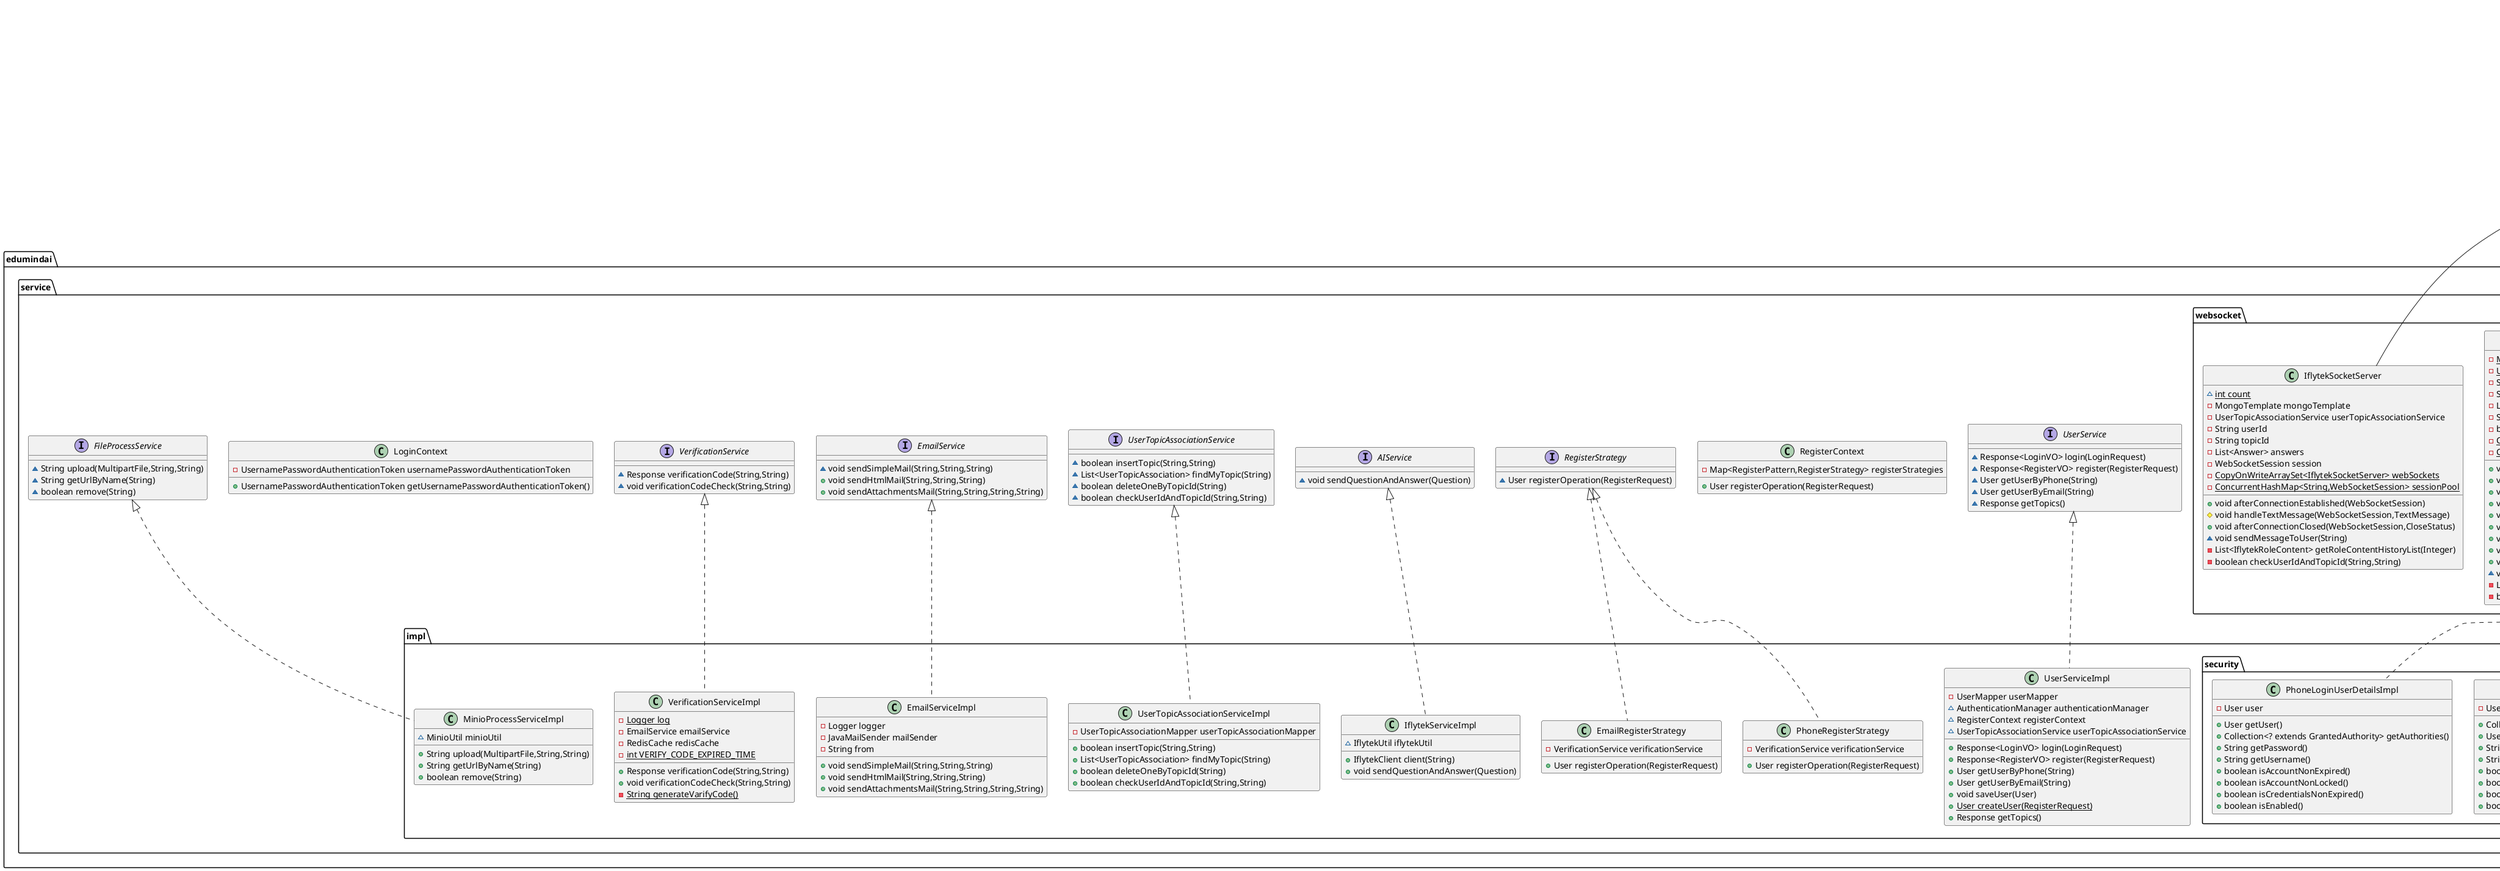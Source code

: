 @startuml
interface edumindai.service.UserService {
~ Response<LoginVO> login(LoginRequest)
~ Response<RegisterVO> register(RegisterRequest)
~ User getUserByPhone(String)
~ User getUserByEmail(String)
~ Response getTopics()
}

class edumindai.service.RegisterContext {
- Map<RegisterPattern,RegisterStrategy> registerStrategies
+ User registerOperation(RegisterRequest)
}


interface edumindai.service.RegisterStrategy {
~ User registerOperation(RegisterRequest)
}

interface edumindai.service.AIService {
~ void sendQuestionAndAnswer(Question)
}

class edumindai.service.impl.MinioProcessServiceImpl {
~ MinioUtil minioUtil
+ String upload(MultipartFile,String,String)
+ String getUrlByName(String)
+ boolean remove(String)
}


class edumindai.service.impl.PhoneRegisterStrategy {
- VerificationService verificationService
+ User registerOperation(RegisterRequest)
}


interface edumindai.service.UserTopicAssociationService {
~ boolean insertTopic(String,String)
~ List<UserTopicAssociation> findMyTopic(String)
~ boolean deleteOneByTopicId(String)
~ boolean checkUserIdAndTopicId(String,String)
}

class edumindai.service.websocket.IflytekClient {
+ {static} Gson gson
~ Session session
- String topicId
+ boolean isClose
- Queue<Answer> messageQueue
+ {static} Map<String,Queue<Answer>> messageMap
+ void open(Session)
+ void onClose()
+ void onMessage(String)
+ void sendMessage(String)
+ void close()
}


class edumindai.service.impl.UserServiceImpl {
- UserMapper userMapper
~ AuthenticationManager authenticationManager
~ RegisterContext registerContext
~ UserTopicAssociationService userTopicAssociationService
+ Response<LoginVO> login(LoginRequest)
+ Response<RegisterVO> register(RegisterRequest)
+ User getUserByPhone(String)
+ User getUserByEmail(String)
+ void saveUser(User)
+ {static} User createUser(RegisterRequest)
+ Response getTopics()
}


class edumindai.service.websocket.AIWebSocketServer {
- {static} MongoTemplate mongoTemplate
- {static} UserTopicAssociationService userTopicAssociationService
- String userId
- String topicId
- List<Answer> answers
- Session session
- boolean insertTopicIntoSql
- {static} CopyOnWriteArraySet<AIWebSocketServer> webSockets
- {static} ConcurrentHashMap<String,Session> sessionPool
+ void setMongoTemplate(MongoTemplate)
+ void setUserTopicAssociationService(UserTopicAssociationService)
+ void onOpen(Session)
+ void onClose()
+ void onMessage(Session,String)
+ void onError(Session,Throwable)
+ void sendAllMessage(String)
+ void sendOneMessage(String,String)
+ void sendMoreMessage(Integer[],String)
~ void sendMessageToUser(String)
- List<IflytekRoleContent> getRoleContentHistoryList(Integer)
- boolean checkUserIdAndTopicId(String,String)
}


class edumindai.service.impl.EmailRegisterStrategy {
- VerificationService verificationService
+ User registerOperation(RegisterRequest)
}


class edumindai.service.websocket.IflytekSocketServer {
~ {static} int count
- MongoTemplate mongoTemplate
- UserTopicAssociationService userTopicAssociationService
- String userId
- String topicId
- List<Answer> answers
- WebSocketSession session
- {static} CopyOnWriteArraySet<IflytekSocketServer> webSockets
- {static} ConcurrentHashMap<String,WebSocketSession> sessionPool
+ void afterConnectionEstablished(WebSocketSession)
# void handleTextMessage(WebSocketSession,TextMessage)
+ void afterConnectionClosed(WebSocketSession,CloseStatus)
~ void sendMessageToUser(String)
- List<IflytekRoleContent> getRoleContentHistoryList(Integer)
- boolean checkUserIdAndTopicId(String,String)
}


class edumindai.service.impl.UserTopicAssociationServiceImpl {
- UserTopicAssociationMapper userTopicAssociationMapper
+ boolean insertTopic(String,String)
+ List<UserTopicAssociation> findMyTopic(String)
+ boolean deleteOneByTopicId(String)
+ boolean checkUserIdAndTopicId(String,String)
}


class edumindai.service.impl.IflytekServiceImpl {
~ IflytekUtil iflytekUtil
+ IflytekClient client(String)
+ void sendQuestionAndAnswer(Question)
}


class edumindai.service.impl.security.PhoneLoginUserDetailsImpl {
- User user
+ User getUser()
+ Collection<? extends GrantedAuthority> getAuthorities()
+ String getPassword()
+ String getUsername()
+ boolean isAccountNonExpired()
+ boolean isAccountNonLocked()
+ boolean isCredentialsNonExpired()
+ boolean isEnabled()
}


interface edumindai.service.EmailService {
~ void sendSimpleMail(String,String,String)
+ void sendHtmlMail(String,String,String)
+ void sendAttachmentsMail(String,String,String,String)
}

class edumindai.service.impl.security.EmailLoginUserDetailsImpl {
- User user
+ Collection<? extends GrantedAuthority> getAuthorities()
+ User getUser()
+ String getPassword()
+ String getUsername()
+ boolean isAccountNonExpired()
+ boolean isAccountNonLocked()
+ boolean isCredentialsNonExpired()
+ boolean isEnabled()
}


interface edumindai.service.VerificationService {
~ Response verificationCode(String,String)
~ void verificationCodeCheck(String,String)
}

class edumindai.service.LoginContext {
- UsernamePasswordAuthenticationToken usernamePasswordAuthenticationToken
+ UsernamePasswordAuthenticationToken getUsernamePasswordAuthenticationToken()
}


class edumindai.service.impl.security.LoadUserUserDetailsServiceImpl {
- UserMapper userMapper
+ UserDetails loadUserByUsername(String)
}


class edumindai.service.impl.EmailServiceImpl {
- Logger logger
- JavaMailSender mailSender
- String from
+ void sendSimpleMail(String,String,String)
+ void sendHtmlMail(String,String,String)
+ void sendAttachmentsMail(String,String,String,String)
}


class edumindai.service.impl.VerificationServiceImpl {
- {static} Logger log
- EmailService emailService
- RedisCache redisCache
- {static} int VERIFY_CODE_EXPIRED_TIME
+ Response verificationCode(String,String)
+ void verificationCodeCheck(String,String)
- {static} String generateVarifyCode()
}


interface edumindai.service.FileProcessService {
~ String upload(MultipartFile,String,String)
~ String getUrlByName(String)
~ boolean remove(String)
}



edumindai.service.FileProcessService <|.. edumindai.service.impl.MinioProcessServiceImpl
edumindai.service.RegisterStrategy <|.. edumindai.service.impl.PhoneRegisterStrategy
edumindai.service.UserService <|.. edumindai.service.impl.UserServiceImpl
edumindai.service.RegisterStrategy <|.. edumindai.service.impl.EmailRegisterStrategy
org.springframework.web.socket.handler.TextWebSocketHandler <|-- edumindai.service.websocket.IflytekSocketServer
edumindai.service.UserTopicAssociationService <|.. edumindai.service.impl.UserTopicAssociationServiceImpl
edumindai.service.AIService <|.. edumindai.service.impl.IflytekServiceImpl
org.springframework.security.core.userdetails.UserDetails <|.. edumindai.service.impl.security.PhoneLoginUserDetailsImpl
org.springframework.security.core.userdetails.UserDetails <|.. edumindai.service.impl.security.EmailLoginUserDetailsImpl
org.springframework.security.core.userdetails.UserDetailsService <|.. edumindai.service.impl.security.LoadUserUserDetailsServiceImpl
edumindai.service.EmailService <|.. edumindai.service.impl.EmailServiceImpl
edumindai.service.VerificationService <|.. edumindai.service.impl.VerificationServiceImpl
@enduml
